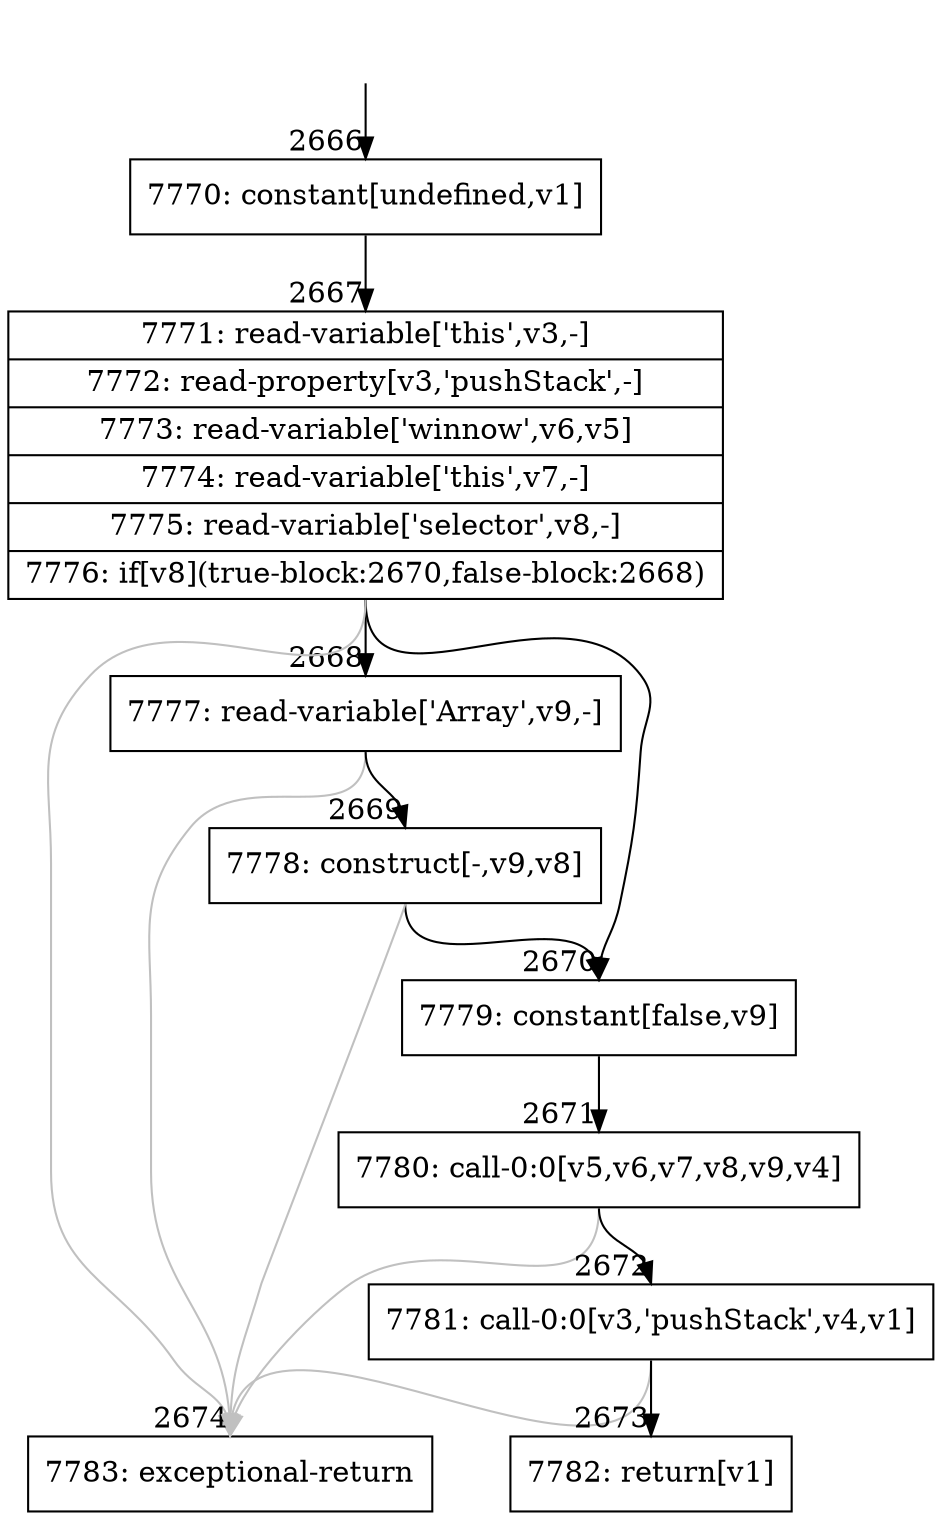 digraph {
rankdir="TD"
BB_entry172[shape=none,label=""];
BB_entry172 -> BB2666 [tailport=s, headport=n, headlabel="    2666"]
BB2666 [shape=record label="{7770: constant[undefined,v1]}" ] 
BB2666 -> BB2667 [tailport=s, headport=n, headlabel="      2667"]
BB2667 [shape=record label="{7771: read-variable['this',v3,-]|7772: read-property[v3,'pushStack',-]|7773: read-variable['winnow',v6,v5]|7774: read-variable['this',v7,-]|7775: read-variable['selector',v8,-]|7776: if[v8](true-block:2670,false-block:2668)}" ] 
BB2667 -> BB2670 [tailport=s, headport=n, headlabel="      2670"]
BB2667 -> BB2668 [tailport=s, headport=n, headlabel="      2668"]
BB2667 -> BB2674 [tailport=s, headport=n, color=gray, headlabel="      2674"]
BB2668 [shape=record label="{7777: read-variable['Array',v9,-]}" ] 
BB2668 -> BB2669 [tailport=s, headport=n, headlabel="      2669"]
BB2668 -> BB2674 [tailport=s, headport=n, color=gray]
BB2669 [shape=record label="{7778: construct[-,v9,v8]}" ] 
BB2669 -> BB2670 [tailport=s, headport=n]
BB2669 -> BB2674 [tailport=s, headport=n, color=gray]
BB2670 [shape=record label="{7779: constant[false,v9]}" ] 
BB2670 -> BB2671 [tailport=s, headport=n, headlabel="      2671"]
BB2671 [shape=record label="{7780: call-0:0[v5,v6,v7,v8,v9,v4]}" ] 
BB2671 -> BB2672 [tailport=s, headport=n, headlabel="      2672"]
BB2671 -> BB2674 [tailport=s, headport=n, color=gray]
BB2672 [shape=record label="{7781: call-0:0[v3,'pushStack',v4,v1]}" ] 
BB2672 -> BB2673 [tailport=s, headport=n, headlabel="      2673"]
BB2672 -> BB2674 [tailport=s, headport=n, color=gray]
BB2673 [shape=record label="{7782: return[v1]}" ] 
BB2674 [shape=record label="{7783: exceptional-return}" ] 
}
